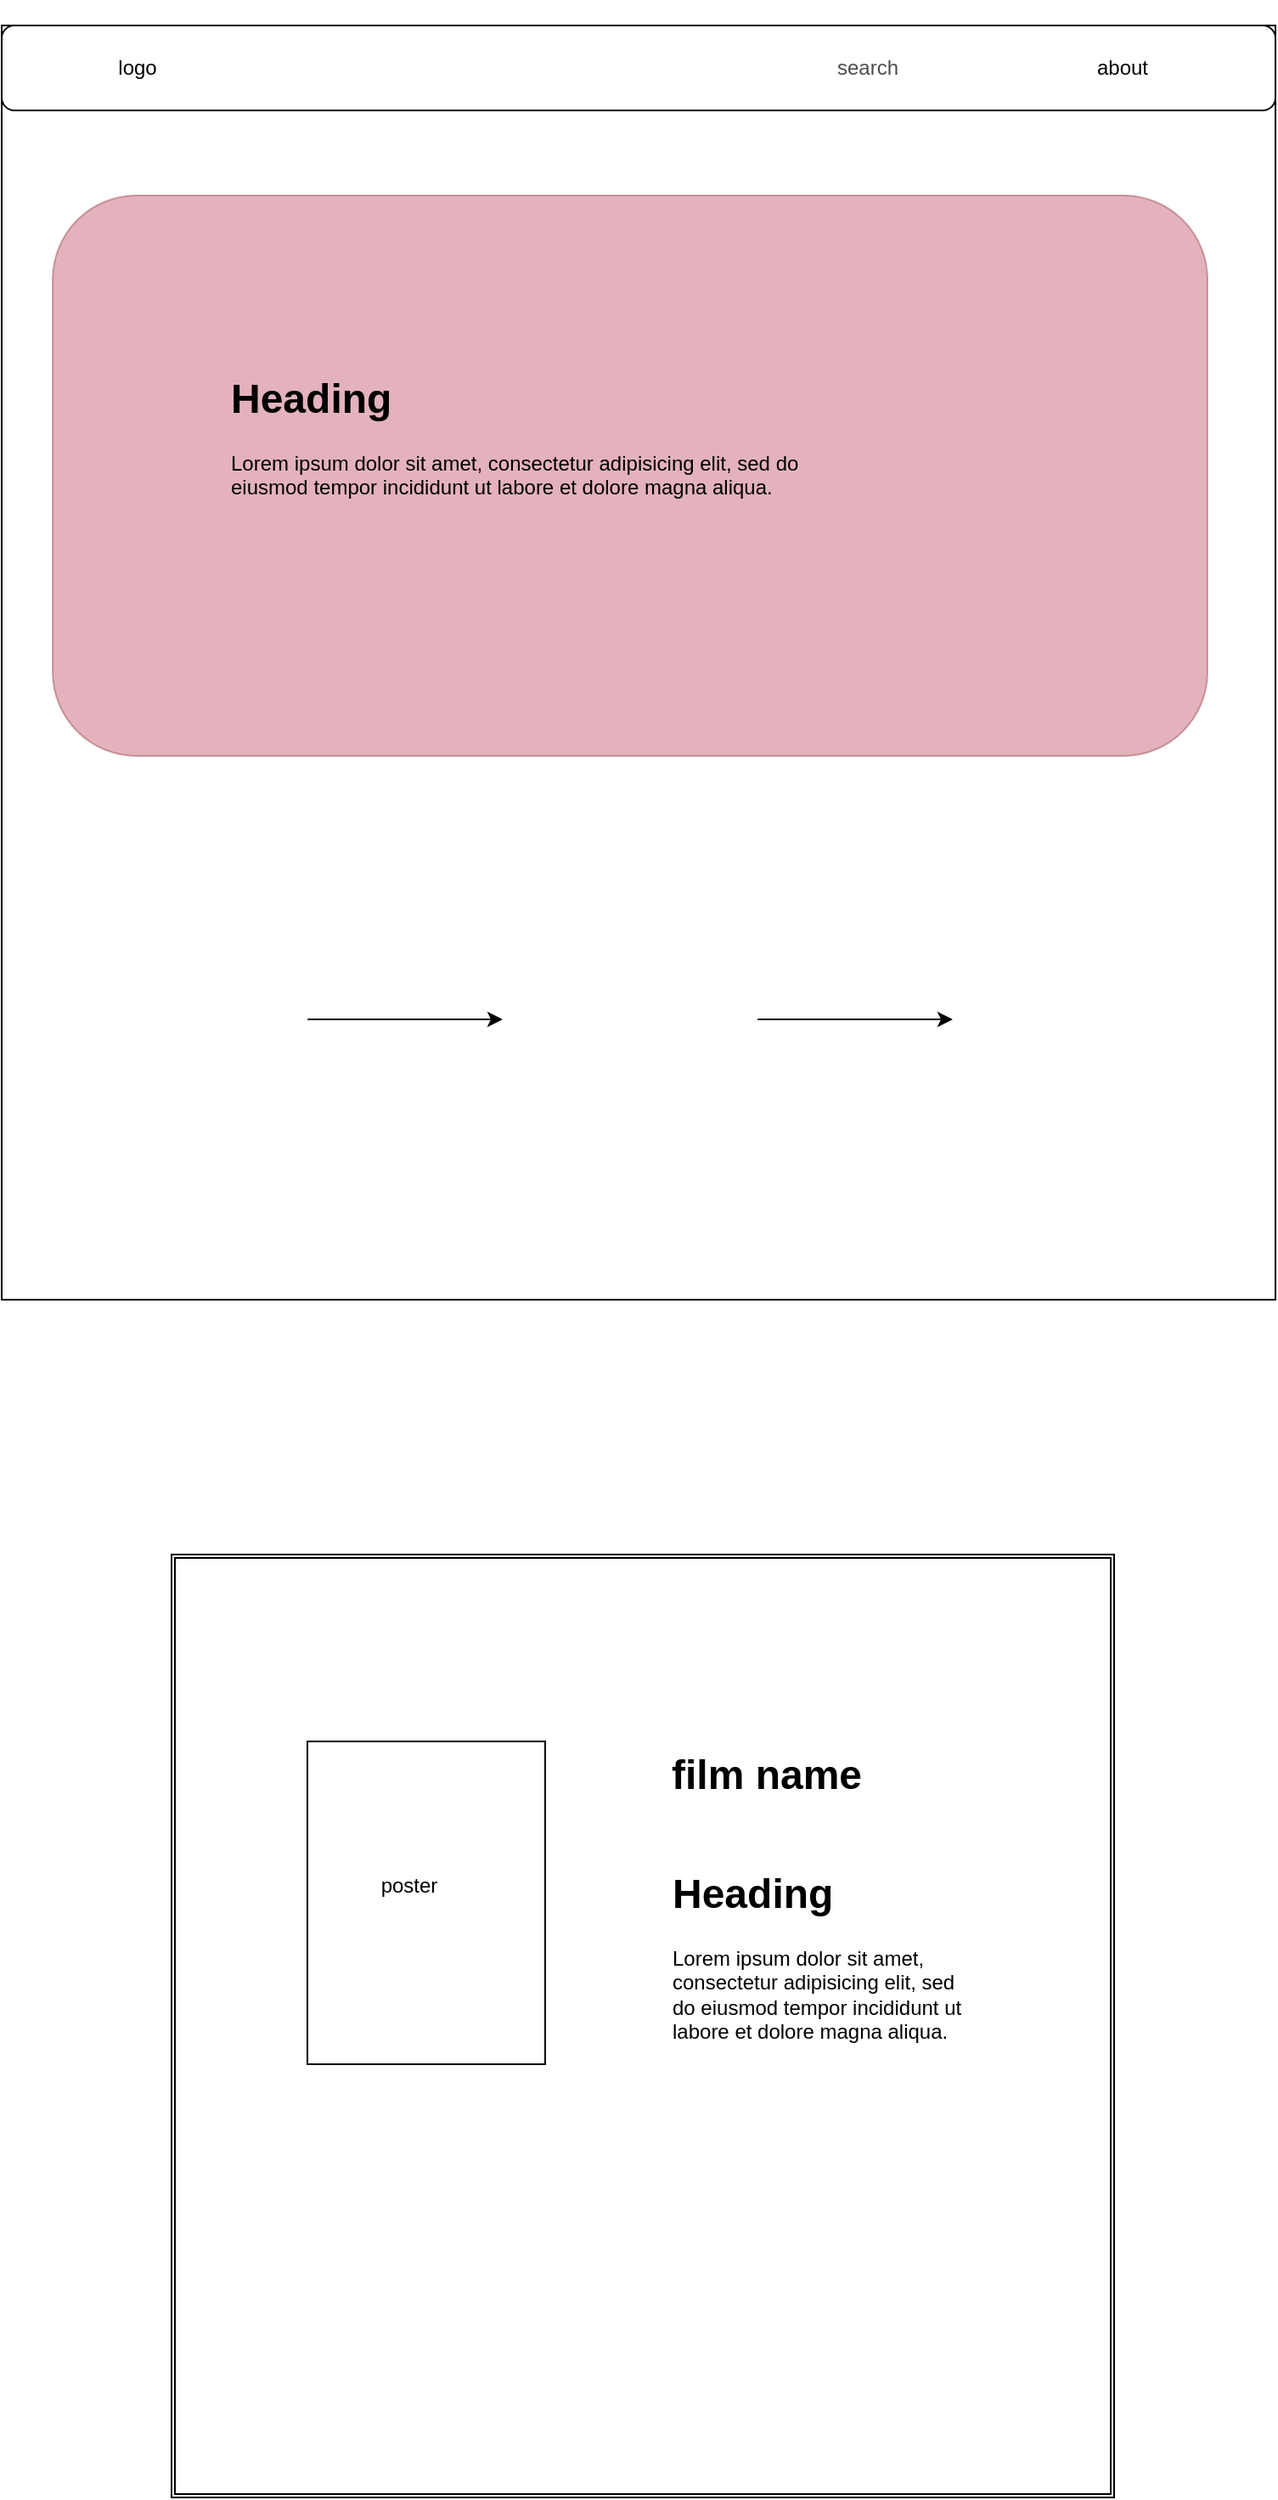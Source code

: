 <mxfile>
    <diagram id="9UjUYU9wJf8HtJ6W49R-" name="Page-1">
        <mxGraphModel dx="1333" dy="709" grid="1" gridSize="10" guides="1" tooltips="1" connect="1" arrows="1" fold="1" page="1" pageScale="1" pageWidth="850" pageHeight="1100" math="0" shadow="0">
            <root>
                <mxCell id="0"/>
                <mxCell id="1" parent="0"/>
                <mxCell id="2" value="" style="whiteSpace=wrap;html=1;aspect=fixed;" parent="1" vertex="1">
                    <mxGeometry x="50" y="60" width="750" height="750" as="geometry"/>
                </mxCell>
                <mxCell id="3" value="" style="rounded=1;whiteSpace=wrap;html=1;" parent="1" vertex="1">
                    <mxGeometry x="50" y="60" width="750" height="50" as="geometry"/>
                </mxCell>
                <mxCell id="5" value="logo" style="text;html=1;strokeColor=none;fillColor=none;align=center;verticalAlign=middle;whiteSpace=wrap;rounded=0;" parent="1" vertex="1">
                    <mxGeometry x="70" y="45" width="120" height="80" as="geometry"/>
                </mxCell>
                <mxCell id="6" value="search" style="text;html=1;strokeColor=none;fillColor=none;align=center;verticalAlign=middle;whiteSpace=wrap;rounded=0;" parent="1" vertex="1">
                    <mxGeometry x="500" y="45" width="120" height="80" as="geometry"/>
                </mxCell>
                <mxCell id="9" value="about" style="text;html=1;strokeColor=none;fillColor=none;align=center;verticalAlign=middle;whiteSpace=wrap;rounded=0;" parent="1" vertex="1">
                    <mxGeometry x="650" y="45" width="120" height="80" as="geometry"/>
                </mxCell>
                <mxCell id="12" value="" style="rounded=0;whiteSpace=wrap;html=1;glass=0;opacity=30;strokeColor=#FFFAFA;" parent="1" vertex="1">
                    <mxGeometry x="510" y="75" width="150" height="20" as="geometry"/>
                </mxCell>
                <mxCell id="15" value="" style="rounded=1;whiteSpace=wrap;html=1;glass=0;strokeColor=#6F0000;opacity=30;fillColor=#a20025;fontColor=#ffffff;" parent="1" vertex="1">
                    <mxGeometry x="80" y="160" width="680" height="330" as="geometry"/>
                </mxCell>
                <mxCell id="17" value="&lt;h1&gt;Heading&lt;/h1&gt;&lt;p&gt;Lorem ipsum dolor sit amet, consectetur adipisicing elit, sed do eiusmod tempor incididunt ut labore et dolore magna aliqua.&lt;/p&gt;" style="text;html=1;strokeColor=none;fillColor=none;spacing=5;spacingTop=-20;whiteSpace=wrap;overflow=hidden;rounded=0;glass=0;opacity=30;" parent="1" vertex="1">
                    <mxGeometry x="180" y="260" width="370" height="150" as="geometry"/>
                </mxCell>
                <mxCell id="20" value="" style="edgeStyle=none;html=1;" parent="1" source="18" target="19" edge="1">
                    <mxGeometry relative="1" as="geometry"/>
                </mxCell>
                <mxCell id="18" value="" style="rounded=1;whiteSpace=wrap;html=1;glass=0;strokeColor=#FFFAFA;opacity=30;" parent="1" vertex="1">
                    <mxGeometry x="80" y="540" width="150" height="210" as="geometry"/>
                </mxCell>
                <mxCell id="22" value="" style="edgeStyle=none;html=1;" parent="1" source="19" target="21" edge="1">
                    <mxGeometry relative="1" as="geometry"/>
                </mxCell>
                <mxCell id="19" value="" style="rounded=1;whiteSpace=wrap;html=1;glass=0;strokeColor=#FFFAFA;opacity=30;" parent="1" vertex="1">
                    <mxGeometry x="345" y="540" width="150" height="210" as="geometry"/>
                </mxCell>
                <mxCell id="21" value="" style="rounded=1;whiteSpace=wrap;html=1;glass=0;strokeColor=#FFFAFA;opacity=30;" parent="1" vertex="1">
                    <mxGeometry x="610" y="540" width="150" height="210" as="geometry"/>
                </mxCell>
                <mxCell id="23" value="" style="shape=ext;double=1;whiteSpace=wrap;html=1;aspect=fixed;" vertex="1" parent="1">
                    <mxGeometry x="150" y="960" width="555" height="555" as="geometry"/>
                </mxCell>
                <mxCell id="24" value="film name" style="text;strokeColor=none;fillColor=none;html=1;fontSize=24;fontStyle=1;verticalAlign=middle;align=center;" vertex="1" parent="1">
                    <mxGeometry x="450" y="1070" width="100" height="40" as="geometry"/>
                </mxCell>
                <mxCell id="25" value="&lt;h1&gt;Heading&lt;/h1&gt;&lt;p&gt;Lorem ipsum dolor sit amet, consectetur adipisicing elit, sed do eiusmod tempor incididunt ut labore et dolore magna aliqua.&lt;/p&gt;" style="text;html=1;strokeColor=none;fillColor=none;spacing=5;spacingTop=-20;whiteSpace=wrap;overflow=hidden;rounded=0;" vertex="1" parent="1">
                    <mxGeometry x="440" y="1140" width="190" height="120" as="geometry"/>
                </mxCell>
                <mxCell id="26" value="" style="rounded=0;whiteSpace=wrap;html=1;" vertex="1" parent="1">
                    <mxGeometry x="230" y="1070" width="140" height="190" as="geometry"/>
                </mxCell>
                <mxCell id="27" value="poster" style="text;html=1;strokeColor=none;fillColor=none;align=center;verticalAlign=middle;whiteSpace=wrap;rounded=0;" vertex="1" parent="1">
                    <mxGeometry x="260" y="1140" width="60" height="30" as="geometry"/>
                </mxCell>
            </root>
        </mxGraphModel>
    </diagram>
</mxfile>